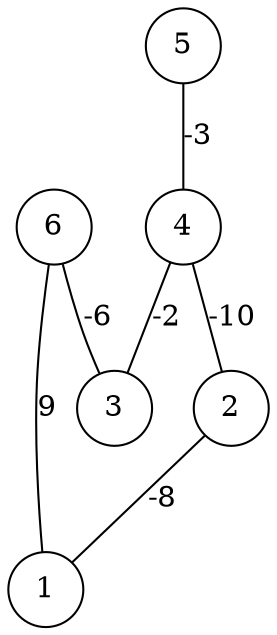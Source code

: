 graph { 
	 fontname="Helvetica,Arial,sans-serif" 
	 node [shape = circle]; 
	 6 -- 1 [label = "9"];
	 6 -- 3 [label = "-6"];
	 5 -- 4 [label = "-3"];
	 4 -- 2 [label = "-10"];
	 4 -- 3 [label = "-2"];
	 2 -- 1 [label = "-8"];
	 1;
	 2;
	 3;
	 4;
	 5;
	 6;
}
